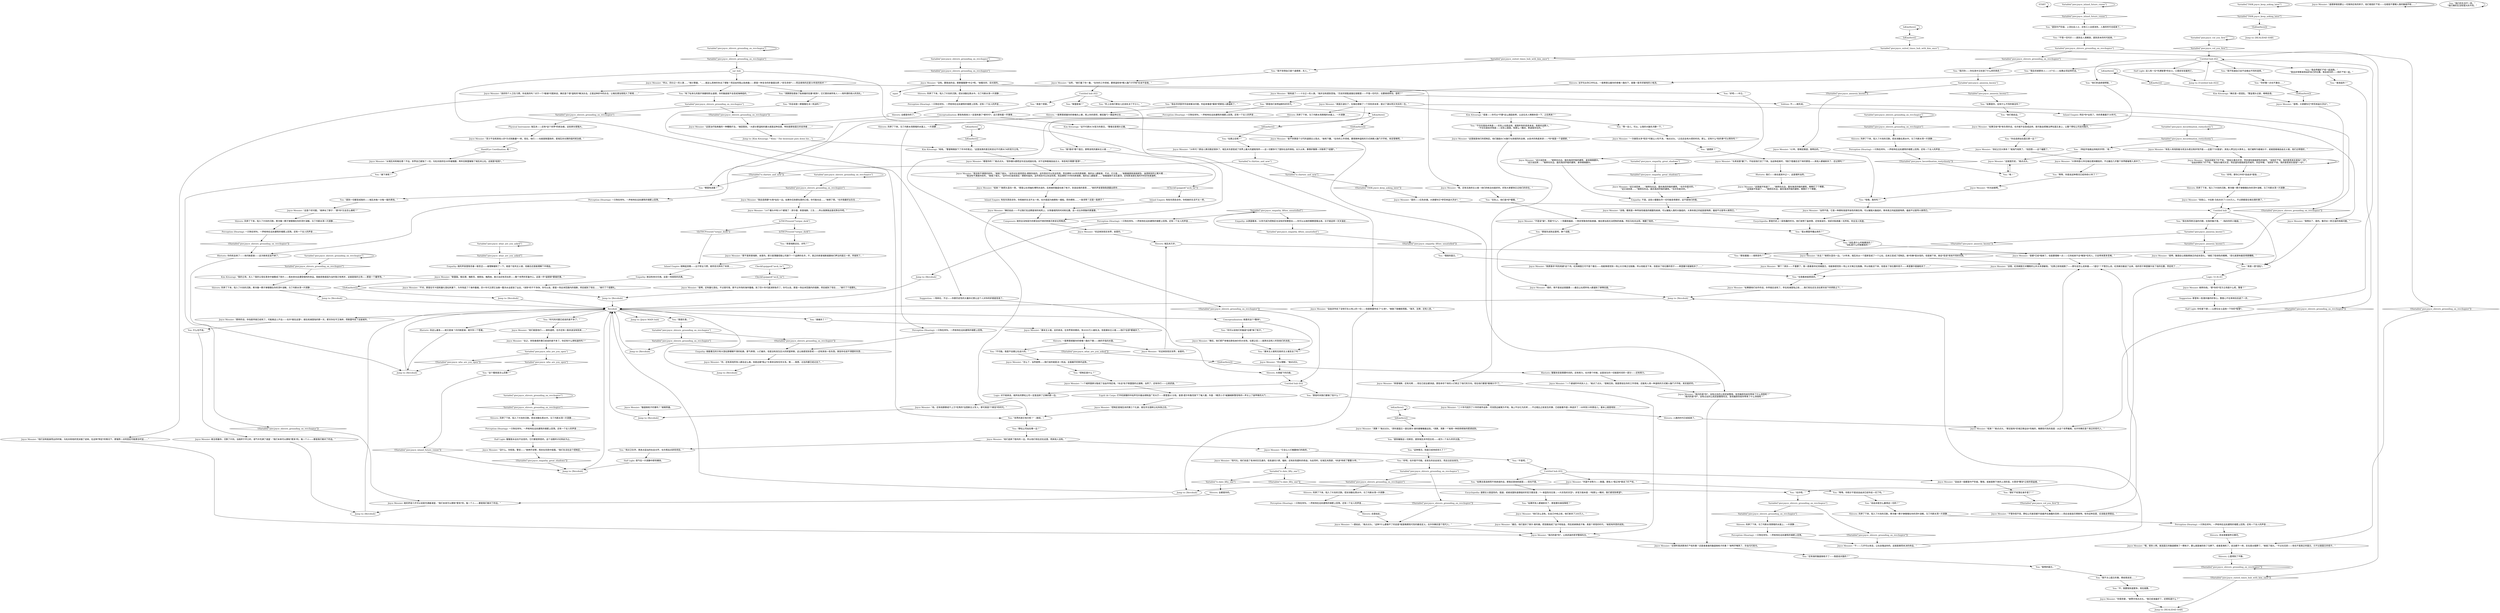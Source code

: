 # JOYCE / REALITY TIMES
# Times part of hub, solves TASK.reality lowdown
# ==================================================
digraph G {
	  0 [label="START"];
	  1 [label="input"];
	  2 [label="You: “实际上，他们是*好*猩猩。”"];
	  3 [label="Conceptualization: 她喜欢这个*整体*。"];
	  4 [label="You: “那矿产权落在谁手里了？”"];
	  5 [label="Joyce Messier: “有些人有钱到能与宪法与君主制并驾齐驱——这是个*大错误*。其他人押注在大革命上，他们被称为极端分子，或者是极端自由主义者。他们过得很好。”"];
	  6 [label="You: “枪！”"];
	  7 [label="Jump to: [Revohub]"];
	  8 [label="Variable[\"TASK.joyce_keep_asking_later\"]"];
	  9 [label="Variable[\"TASK.joyce_keep_asking_later\"]", shape=diamond];
	  10 [label="!(Variable[\"TASK.joyce_keep_asking_later\"])", shape=diamond];
	  11 [label="Inland Empire: 然后*你*出现了。你的青春属于30年代。"];
	  12 [label="You: “聪明的国王。”"];
	  13 [label="Joyce Messier: “哦，很多人啊。就连国王的脑袋都挨了一颗枪子，要么就是被扔到了马蹄下，或者是淹死了。说法都不一样。实在是太粗野了。”她摇了摇头。“不过也无妨——他也不是真正的国王。只不过是国王的侄子。”"];
	  14 [label="Joyce Messier: “结束？”她把头歪向一旁。“那是公社领袖杜博阿夫说的，后来她的脑袋也挨了枪子。别误会我的意思……”她的声音里隐隐透露出悲伤……"];
	  15 [label="Joyce Messier: 她的声音几乎可以说是充满着渴望。“我们本来可以拥有*更多*的。每一个人——要是我们做对了的话。”"];
	  16 [label="Joyce Messier: “都是你的？”她点点头。“很多寡头都把这句话当成座右铭。对于这种极端自由主义，有些地方需要*澄清*……”"];
	  17 [label="Joyce Messier: 她转向他。“那*你的*官方立场是什么呢，警督？”"];
	  18 [label="You: “等等，你是说这种情况已经持续43年了？”"];
	  19 [label="You: “谁发起的？”"];
	  20 [label="Joyce Messier: “你，还有其他所有人都会这么做。但是这跟*阻止*大革命没有任何关系。嗯……我想，过去的都已经过去了。”"];
	  21 [label="Variable[\"pier.joyce_empathy_great_shadows\"]"];
	  22 [label="Variable[\"pier.joyce_empathy_great_shadows\"]", shape=diamond];
	  23 [label="!(Variable[\"pier.joyce_empathy_great_shadows\"])", shape=diamond];
	  24 [label="CheckEquipped(\"neck_tie\")"];
	  25 [label="CheckEquipped(\"neck_tie\")", shape=diamond];
	  26 [label="!(CheckEquipped(\"neck_tie\"))", shape=diamond];
	  27 [label="Joyce Messier: “哪个？其实——不重要了。我一直最喜欢纪尧姆国王。他能够感觉到一场公关灾难正在酝酿。所以他能活下来，但是坐了他位置的侄子——弗里塞尔就被枪杀了……”"];
	  28 [label="Joyce Messier: “没有。要我说的话，那群猩猩算*中立*吧。”她看向你，目光锐利。"];
	  29 [label="Shivers: 风停了下来，马丁内斯水湾黑暗的水面上，一片寂静……"];
	  30 [label="You: “懦弱的国王。”"];
	  31 [label="Logic: 对于她来说，她所处的野松公司一定是选择了正确的那一边。"];
	  32 [label="You: “那就先说到这里吧。换个话题。”"];
	  33 [label="You: “这个霉斑是怎么回事？”"];
	  34 [label="Variable[\"pier.joyce_what_are_you_asked\"]"];
	  35 [label="Variable[\"pier.joyce_what_are_you_asked\"]", shape=diamond];
	  36 [label="!(Variable[\"pier.joyce_what_are_you_asked\"])", shape=diamond];
	  37 [label="You: “也许吧。”"];
	  38 [label="You: “这种情况，到底已经持续多久了？”"];
	  39 [label="Variable[\"pier.joyce_shivers_grounding_on_revchopice\"]"];
	  40 [label="Variable[\"pier.joyce_shivers_grounding_on_revchopice\"]", shape=diamond];
	  41 [label="!(Variable[\"pier.joyce_shivers_grounding_on_revchopice\"])", shape=diamond];
	  42 [label="Variable[\"pier.joyce_vol_you_first\"]"];
	  43 [label="Variable[\"pier.joyce_vol_you_first\"]", shape=diamond];
	  44 [label="!(Variable[\"pier.joyce_vol_you_first\"])", shape=diamond];
	  45 [label="Joyce Messier: “自由派拿到了矿产权。”她抬头看向天空，然后望向摇摇欲坠的城市。“说到矿产权，我的意思其实是指*一切*。”\n“自由派拿到了矿产权。”她抬头看向天空，然后望向摇摇欲坠的城市。风在呼啸。“说到矿产权，我的意思其实是指*一切*。”"];
	  46 [label="You: “自由派是怎么赢得这一切的？”"];
	  47 [label="Joyce Messier: “自由派夺走了没有钉在土地上的一切——但是联盟夺走了*土地*。”她跺了跺橡胶雨鞋。“海洋，法律，还有人民。”"];
	  48 [label="Joyce Messier: “联盟国。格拉德、梅斯克、维斯珀、梅西纳、奥兰治还有苏拉菲——整个世界的军备中心。这是一件*道德家*要做的事。”"];
	  49 [label="You: “道德家？”"];
	  50 [label="Jump to: [Joyce MAIN hub]"];
	  51 [label="You: “你会说是一群猩猩在决一死战吗？”"];
	  52 [label="Variable[\"pier.joyce_shivers_grounding_on_revchopice\"]"];
	  53 [label="Variable[\"pier.joyce_shivers_grounding_on_revchopice\"]", shape=diamond];
	  54 [label="!(Variable[\"pier.joyce_shivers_grounding_on_revchopice\"])", shape=diamond];
	  55 [label="Shivers: 人类的时代已经结束了。"];
	  56 [label="You: “在那之后呢？”"];
	  57 [label="Kim Kitsuragi: “这不代表RCM官方的意见，”警督还是埋头记着。"];
	  58 [label="You: “那是他们发明迪斯科的年代。”"];
	  59 [label="You: “直到中产阶级、上流社会人士、还有工人全部消失，人类的时代也结束了。”"];
	  60 [label="Empathy: 她能看见的只有大宽松那模糊不清的轮廓。景气停滞。人们被杀，但是没有发生巨大的财富转移。这让她感觉到苍老——还有其他一些东西。某些你也说不清楚的东西……"];
	  61 [label="Joyce Messier: “很好。倒不是说这很重要——最后公社把所有人都逼到了屏障后面。”"];
	  62 [label="Joyce Messier: “还想听我讲更多矿产权的事？还是谁谁谁的脑袋挨枪子的事？”她咧开嘴笑了，牙齿闪闪发光。"];
	  63 [label="Half Light: 这儿有一位*充满智慧*的女士。口里却诉说着死亡。"];
	  64 [label="You: “我会寻求医学手段来解决问题。听起来像是*霉斑*把那些人都逼疯了。”"];
	  65 [label="You: “不惜一切代价——直到全人类解放，直到资本的时代结束。”"];
	  66 [label="Variable[\"pier.joyce_shivers_grounding_on_revchopice\"]"];
	  67 [label="Variable[\"pier.joyce_shivers_grounding_on_revchopice\"]", shape=diamond];
	  68 [label="!(Variable[\"pier.joyce_shivers_grounding_on_revchopice\"])", shape=diamond];
	  69 [label="Joyce Messier: “不是说*谁*，而是*什么*。一场霉斑瘟疫，一种非常致命的朊病毒，格拉德当局无法控制的病毒。然后马佐夫出现，推翻了政府。”"];
	  70 [label="Joyce Messier: “这我就不知道了……”她转向北边，面向海滨炸毁的建筑，稍稍打了个寒颤。\n“这我就不知道了……”她转向东边，面向海滨炸毁的建筑，稍稍打了个寒颤。"];
	  71 [label="You: “如果所有人都被射杀了，那是要向谁投降呢？”"];
	  72 [label="Untitled hub (03)"];
	  73 [label="Joyce Messier: “没错。霉斑是一种传染性极高的细菌性疾病，可以摧毁人类的大脑组织。大革命真正的起因是物质。瘟疫不过是导火索而已。”"];
	  74 [label="Rhetoric: 猩猩改变是需要时间的。还有努力。也许那个时候，这里发生的一切就是时间的一部分——还有努力。"];
	  75 [label="Composure: 她完全没有因为你那滔滔不绝的种族灭绝言论而焦虑。"];
	  76 [label="You: “控制区是什么？”"];
	  77 [label="You: “那些猩猩——很邪恶吗？”"];
	  78 [label="Joyce Messier: “我明白了，是的。像洪水一样泛滥的地缘问题。”"];
	  79 [label="Conceptualization: 那些免税收入一定是刺激了*新时代*。这只意味着一件事情……"];
	  80 [label="Joyce Messier: “是的——红色赤潮。大家都叫它*伊苏林迪大洪水*。”"];
	  81 [label="Joyce Messier: “欢迎来到现实世界，亲爱的。”"];
	  82 [label="You: “我很乐意。”"];
	  83 [label="You: “动乱是什么时候爆发的？”\n“动乱是什么时候爆发的？”"];
	  84 [label="Joyce Messier: “从瑞瓦肖和格拉德？不远。世界自己腐蚀了一切。马佐夫政府在08年被推翻，两年后联盟摧毁了瑞瓦肖公社。这就是*结局*。”"];
	  85 [label="Variable[\"pier.joyce_hecordination_rootyshooty\"]"];
	  86 [label="Variable[\"pier.joyce_hecordination_rootyshooty\"]", shape=diamond];
	  87 [label="!(Variable[\"pier.joyce_hecordination_rootyshooty\"])", shape=diamond];
	  88 [label="Shivers: 心里得到了平静。"];
	  89 [label="Joyce Messier: “真国王退位了，在格拉德做了一个风险资本家，度过了漫长而又充实的一生。”"];
	  90 [label="You: “直到一切都变成我的——瑞瓦肖每一分每一毫的黑钱。”"];
	  91 [label="Joyce Messier: “不对。那是在可卡因和量化宽松刺激下，为市场造了个海市蜃楼。四十年代又把它当做一瓢冷水全部泼了出去，*消除*的干干净净。你可以说，那是一场全洲范围内的宿醉。然后就到了现在……”她行了个屈膝礼。"];
	  92 [label="Joyce Messier: “哦，还有无政府主义者！他们的枪法也挺好的。好到大家都快忘记他们的存在。”"];
	  93 [label="You: “好吧。也许是不可能。该发生的总会发生，而且注定会发生。”"];
	  94 [label="Joyce Messier: “43年。很难捉摸透，我明白的。”"];
	  95 [label="Joyce Messier: “我问的是*你*，公民武装的哲学警探先生。”"];
	  96 [label="IsKimHere()"];
	  97 [label="IsKimHere()", shape=diamond];
	  98 [label="!(IsKimHere())", shape=diamond];
	  99 [label="Empathy: 她的声音里隐含着一股苦涩——被理解缓和了一下。她是个批判主义者，但最后还是能理解个中缘由。"];
	  100 [label="Rhetoric: 你的机会来了——询问她是谁——这次她肯定逃不掉了。"];
	  101 [label="Joyce Messier: “如果跟他们动手的话，你早就应该死了。早在抢滩登陆之前……我们现在还生活在那天投下的阴影之下。”"];
	  102 [label="Joyce Messier: “话又说回来……”她转向北边，面向海滨炸毁的建筑。“也许你是对的。”\n“话又说回来……”她转向东边，面向海滨炸毁的建筑。“也许你是对的。”"];
	  103 [label="Half Light: 怒气在一片寂静中即将爆发。"];
	  104 [label="Variable[\"pier.joyce_shivers_grounding_on_revchopice\"]"];
	  105 [label="Variable[\"pier.joyce_shivers_grounding_on_revchopice\"]", shape=diamond];
	  106 [label="!(Variable[\"pier.joyce_shivers_grounding_on_revchopice\"])", shape=diamond];
	  107 [label="Joyce Messier: “良好的个人卫生习惯，你说真的吗？对于一个*极端*问题来说，确实是个很*温和的*解决办法。正是这种折中的办法，让格拉德当局陷入了绝境……”"];
	  108 [label="You: “用点卫生学，再来点适当的社会关怀，也许再加点研究项目。”"];
	  109 [label="You: “他们很走运。”"];
	  110 [label="Joyce Messier: “这是个好问题。”她伸长了脖子：“那*你*又会怎么做呢？”"];
	  111 [label="Variable[\"pier.joyce_shivers_grounding_on_revchopice\"]"];
	  112 [label="Variable[\"pier.joyce_shivers_grounding_on_revchopice\"]", shape=diamond];
	  113 [label="!(Variable[\"pier.joyce_shivers_grounding_on_revchopice\"])", shape=diamond];
	  114 [label="Joyce Messier: “没什么，你和我，警官——”她伸开双臂，雨衣在风雨中摇摆。“我们生活在这个控制区。”"];
	  115 [label="Jump to: [Revohub]"];
	  116 [label="You: “联盟是谁？”"];
	  117 [label="You: “真是一团*混乱*。”"];
	  118 [label="You: “还有谁的脑袋挨枪子了——我是说对面的？”"];
	  119 [label="Jump to: [Revohub]"];
	  120 [label="Shivers: 瑞瓦肖万岁。"];
	  121 [label="Empathy: 从表面看来，50年代成为控制区也没有好到哪里去——你可以从她的眼睛里看出来。日子就这样一天天溜走……"];
	  122 [label="You: 什么也不说。"];
	  123 [label="Shivers: 一股寒意顺着你的脊椎一路向下窜——她的手指向水面。"];
	  124 [label="Empathy: 她没有幸灾乐祸。这是一场宽慰的庆典。"];
	  125 [label="Variable[\"pier.joyce_inland_future_vision\"]"];
	  126 [label="Variable[\"pier.joyce_inland_future_vision\"]", shape=diamond];
	  127 [label="!(Variable[\"pier.joyce_inland_future_vision\"])", shape=diamond];
	  128 [label="Joyce Messier: “它会让人们推翻他们的政府。”"];
	  129 [label="You: “他们的选择很明智。”"];
	  130 [label="You: “我问你——你在其中又扮演了什么样的角色？”"];
	  131 [label="Shivers: 风停了下来，陷入了片刻的沉默。寒冷像一颗子弹慢慢在你的顶叶溶解。马丁内斯水湾一片寂静……"];
	  132 [label="Joyce Messier: “与其说是*赢了*，不如说他们活了下来。当战争结束时，*我们*是最后活下来的那些——其他人都被射杀了，还记得吗？”"];
	  133 [label="Joyce Messier: “道德家相信要让一切保持应有的样子。他们相信矿产权——也相信不要朝人类的脑袋开枪……”"];
	  134 [label="Joyce Messier: “至少不会和其他人的*方式和数量*一样。现在，他们——也就是联盟政府，是瑞瓦肖长期的临时统治者。”"];
	  135 [label="Joyce Messier: “这里就是他们的控制区。他们鼓励RCM施行与其相同的法律。从技术的角度来讲——*你*就是一个道德家。”"];
	  136 [label="Joyce Messier: “一个虔诚的中间派人士，”她点了点头。“很难见到。我是想说在你的工作领域，还能有人用一种温和的方式朝人脑门子开枪，其实挺好的。”"];
	  137 [label="Half Light: 猩猩是永远也不会变的，它们都是邪恶的。这个话题的讨论到此为止。"];
	  138 [label="Shivers: 大炮留下的凹痕。"];
	  139 [label="Jump to: [Revohub]"];
	  140 [label="Perception (Hearing): 一只狗在吠叫，一声枪响在远处建筑的墙壁上回荡。还有一个女人的声音……"];
	  141 [label="You: “你好像一点也不激动……”"];
	  142 [label="Joyce Messier: “那样的话，你怕是早就已经死了。可能离这儿不远——也许*就在这里*，就在抢滩登陆的那一天，那天你在守卫海岸，而联盟夺走了这座城市。”"];
	  143 [label="You: “野松公司站在哪一边？”"];
	  144 [label="Joyce Messier: “现代化。他们创造了各洲间交互通讯、信息通讯介质、辐射，还有彩色塑料的奇迹。与此同时，在瑞瓦肖西部，*余波*持续了整整50年。”"];
	  145 [label="You: “哇哦，真的吗？”"];
	  146 [label="Untitled hub (03)"];
	  147 [label="Joyce Messier: “清算？”她点点头。“菲利普国王一直在索尔·奥利姆嚷嚷着这些。*清算，清算！*”她用一种抑扬顿挫的腔调说到。"];
	  148 [label="Jump to: [Kim Kitsuragi: \"\"Khm.\" The lieutenant puts down his...\"]"];
	  149 [label="Joyce Messier: “库普瑞斯，还有光辉……现在已经全都消逝。那些幸存下来的人们修正了他们的方向。现在他们都是*极端分子*了。”"];
	  150 [label="Encyclopedia: 道德主义是蓝色的。国道，或者说国际道德组织的官方箴言是：*一束蓝色勿忘我；一片灰色的天空*。非官方版本是：*有那么一瞬间，我们感觉到希望*。"];
	  151 [label="Joyce Messier: “差不多算是个讨巧的道德主义观点，”她弯下腰。“在你的工作领域，要想换种温和的方式来朝人脑门子开枪，肯定很难吧。”"];
	  152 [label="Joyce Messier: “别担心，卡拉斯·马佐夫杀了1500万人。不过那都是在格拉德的事了。”"];
	  153 [label="Perception (Hearing): 一只狗在吠叫，一声枪响在远处建筑的墙壁上回荡。还有一个女人的声音……"];
	  154 [label="Joyce Messier: “是啊。还有量化宽松。不过很可惜，那不过市场的海市蜃楼。到了四十年代就消除殆尽了。你可以说，那是一场全洲范围内的宿醉。然后就到了现在……”她行了个屈膝礼。"];
	  155 [label="Inland Empire: 有些东西告诉你，你和她的生活不太一样。也许是因为她拥有一艘船，而你拥有……一条领带？还是一条裤子？"];
	  156 [label="Joyce Messier: “首都*已经*毁掉了。但是要理解一点——它的结束不会*解放*任何人。只会带来更多苦难。”"];
	  157 [label="Joyce Messier: “世纪之交大革命？”她淘气地笑了。“别回答——这个偏题了。”"];
	  158 [label="Joyce Messier: “我会选择跟*大炮*站在一边。如果你见到那玩意的口径，你可能也会……”她想了想。“也许我最好出生在……”"];
	  159 [label="Shivers: 风停了下来，陷入了片刻的沉默。寒冷像一颗子弹慢慢在你的顶叶溶解。马丁内斯水湾一片寂静……"];
	  160 [label="Joyce Messier: “可以理解，”她点点头。"];
	  161 [label="Joyce Messier: “他们怎么没有。在自己中枪之前，他们射杀了200万人。”"];
	  162 [label="Joyce Messier: “外国干涉势力——联盟。那些人*真正地*拿走了矿产权。”"];
	  163 [label="You: “我不觉得自己是个道德家，夫人。”"];
	  164 [label="Kim Kitsuragi: “或者——你可以*不要*这么囫囵吞枣，让这位夫人稍微休息一下，之后再来？”"];
	  165 [label="You: “我不关心国王的事。再给我说说……”"];
	  166 [label="Joyce Messier: “没错，纪尧姆国王对糟糕的公共关系很敏锐。”在那之前他就跑了——那句话怎么说来着——*退位*？不管怎么说，纪尧姆活着逃了出来，他的侄子弗里塞尔坐了他的位置，然后死了……”"];
	  167 [label="IsKimHere()"];
	  168 [label="IsKimHere()", shape=diamond];
	  169 [label="!(IsKimHere())", shape=diamond];
	  170 [label="Rhetoric: 别这么着急——她又是谁？问问她是谁，她欠你一个答案。"];
	  171 [label="You: “如果是你，会有什么不同的做法吗？”"];
	  172 [label="Joyce Messier: “我问的是*你*，没有过去的公民武装警探。急性脑损伤给你带来了什么领悟呢？”\n“我问的是*你*，没有过去的公民武装警探先生。急性脑损伤给你带来了什么领悟呢？”"];
	  173 [label="Jump to: [Revohub]"];
	  174 [label="IsKimHere()"];
	  175 [label="IsKimHere()", shape=diamond];
	  176 [label="!(IsKimHere())", shape=diamond];
	  177 [label="Joyce Messier: “欢迎来到现实世界，亲爱的。”"];
	  178 [label="Suggestion: 一场辩论，不过——你那历史性的大屠杀幻想让这个人对你的好感度变高了。"];
	  179 [label="Joyce Messier: “怎么了，当然是啊——我们说的就是决一死战。全面展开的种内战争。”"];
	  180 [label="Variable[\"pier.joyce_shivers_grounding_on_revchopice\"]"];
	  181 [label="Variable[\"pier.joyce_shivers_grounding_on_revchopice\"]", shape=diamond];
	  182 [label="!(Variable[\"pier.joyce_shivers_grounding_on_revchopice\"])", shape=diamond];
	  183 [label="Shivers: 全都是你的。"];
	  184 [label="Logic: 51-8=43"];
	  185 [label="IsKimHere()"];
	  186 [label="IsKimHere()", shape=diamond];
	  187 [label="!(IsKimHere())", shape=diamond];
	  188 [label="Joyce Messier: “我没有不满意的权利，”她摇了摇头。“这件衬衫是芭芭拉·穆斯科娃的。这件雨衣可以完全防雨，而且拥有100年的质保期，我的女儿都能穿。不对，它只是……”她看着那栋摇摇欲坠、油漆斑驳的公寓大楼……\n“我没有不满意的权利，”她摇了摇头。“这件衬衫是芭芭拉・穆斯科娃的。这件雨衣可以完全防雨，而且拥有100年的质保期，我的女儿都能穿……”她看着那片亘石屋顶，还有那浸透在海风中的灰色煤渣砖。"];
	  189 [label="Joyce Messier: “不管你信不信，野松公司甚至都不是最声名狼藉的范例——而应该是圣巴蒂斯特。有你这种态度，应该能走得很远。”"];
	  190 [label="Half Light: 你咬紧下颌——让那位女士品味一下你的*智慧*。"];
	  191 [label="Kim Kitsuragi: “我的立场，夫人？我的父母在革命中被撕成了碎片——我本来也会遭受相同的命运。我能获救是因为当时我只有两岁。这就是我的立场——那是一个屠宰场。”"];
	  192 [label="Shivers: 风停了下来，陷入了片刻的沉默。寒冷像一颗子弹慢慢在你的顶叶溶解。马丁内斯水湾一片寂静……"];
	  193 [label="Volition: 不——她先说。"];
	  194 [label="You: “直到摧毁这一切疯狂，直到瑞瓦肖夺回主权——成为一个永久的宗主国。”"];
	  195 [label="Joyce Messier: “最后，他们查封了索尔·奥利姆。把宫殿熔成了金子和铂金，然后卖掉换成子弹。真是个奇怪的时代，”她若有所思的说到。"];
	  196 [label="Untitled hub (02)"];
	  197 [label="Hand/Eye Coordination: 枪！"];
	  198 [label="Physical Instrument: 瑞瓦肖——还有*这个世界*的统治者。这些家伙很强大。"];
	  199 [label="Shivers: 风停了下来，陷入了片刻的沉默。控诉消散在黑水中。马丁内斯水湾一片寂静……"];
	  200 [label="You: “在我看来挺邪恶的。”"];
	  201 [label="Joyce Messier: “他，还有他那群成千上万*优秀的*法西斯主义军人。那可真是个*疯狂*的时代。”"];
	  202 [label="Jump to: [Revohub]"];
	  203 [label="Shivers: 风停了下来，马丁内斯水湾黑暗的水面上，一片寂静……"];
	  204 [label="Joyce Messier: “所以，四分之一的人类……”她计算着，“……就这么简单的失去了理智？而且如何阻止朊病毒——那是一种复杂的折叠蛋白质；*非生命体*——而且使用的还是50年前的技术？”"];
	  205 [label="You: “我们的生活不一样。”\n“我们俩的生活有很大的不同。”"];
	  206 [label="Joyce Messier: “确实如此——不过我们在这颗星球的地壳上，分享着相同的时间和位置。这一点比你想象的更重要。”"];
	  207 [label="sar_hub"];
	  208 [label="Shivers: 风停了下来，陷入了片刻的沉默。控诉消散在黑水中。马丁内斯水湾一片寂静……"];
	  209 [label="Shivers: 风停了下来，陷入了片刻的沉默。寒冷像一颗子弹慢慢在你的顶叶溶解。马丁内斯水湾一片寂静……"];
	  210 [label="Joyce Messier: “自由派一般都是中产阶级，警探。或者是剩下来的上流阶层。大革命*筹划*之前的受益者。”"];
	  211 [label="You: “不仅仅是技术角度——实际上也是这样。就我听到的信息来说，我喜欢这群人。”\n“不仅仅是技术角度——实际上就是。有那么一瞬间，希望是存在的。”"];
	  212 [label="You: “不。我要我知道更多。现在就要。”"];
	  213 [label="Joyce Messier: “脑袋挨枪子的事吗？”她微笑着。"];
	  214 [label="Untitled hub"];
	  215 [label="Jump to: [Revohub]"];
	  216 [label="Joyce Messier: “永远？”她把头歪向一边。“20年来，瑞瓦肖从一个国家变成了一个公社，后来又变成了控制区。她*的确*是永恒的。但是接下来，她会*变成*其他不同的东西。”"];
	  217 [label="Shivers: 风停了下来，陷入了片刻的沉默。控诉消散在黑水中。马丁内斯水湾一片寂静……"];
	  218 [label="Joyce Messier: “结束？”她点点头。“那还挺有*灰域迁移运动*风格的，晚期现代性的高度：从这个世界撤离。也许你确实是个真正的现代人。”"];
	  219 [label="You: “时代的问题已经说的差不多了。”"];
	  220 [label="You: “谁被杀了？”"];
	  221 [label="Joyce Messier: “这是治疗朊病毒的一种糟糕疗法，”她回答到。“大部分更温和的寡头就是这种态度，特别是那些国王的支持者……”"];
	  222 [label="Shivers: 风停了下来，陷入了片刻的沉默。控诉消散在黑水中。马丁内斯水湾一片寂静……"];
	  223 [label="Joyce Messier: “一直如此，”她点点头。“这种*什么都做不了的态度*就是晚期现代性的最佳定义。也许你确实是个现代人。”"];
	  224 [label="You: “世界的其它地方呢？”（继续。）"];
	  225 [label="IsTHCPresent(\"torque_dork\")"];
	  226 [label="IsTHCPresent(\"torque_dork\")", shape=diamond];
	  227 [label="!(IsTHCPresent(\"torque_dork\"))", shape=diamond];
	  228 [label="You: “等一会儿，可以。让我的大脑先冷静一下。”"];
	  229 [label="Joyce Messier: “控制区是瑞瓦肖的第三个化身，就在宗主国和公社失败之后。”"];
	  230 [label="Perception (Hearing): 一只狗在吠叫，一声枪响在远处建筑的墙壁上回荡。还有一个女人的声音……"];
	  231 [label="Shivers: 资本家都是昨日黄花。"];
	  232 [label="Joyce Messier: “二十年代经历了十年的城市战争：河流西边被夷为平地，海上平台化为灰烬……不过相比之前发生的事，已经能看作是一种进步了：08年到19年那会儿，基本上就是地狱……”"];
	  233 [label="Joyce Messier: “30年代？那会儿情况稳定很多了。瑞瓦肖东部变成了世界上最大的避税场所——这一切都多亏了国际社会的保佑。长久以来，事情好像第一次取得了*进展*。”"];
	  234 [label="Joyce Messier: “康米主义者。总的来说，在世界革命期间，有4000万人被处决。但是康米主义者——他们*全部*都被杀了。”"];
	  235 [label="Jump to: [REALIDAD HAB]"];
	  236 [label="Encyclopedia: 那是历史上一段有趣的时光。他们发明了晶体管，还有摇滚乐，但却对朊病毒一无所知。完全没人知道。"];
	  237 [label="Shivers: 当字句从你口中吐出，一股寒意沿着你的脊椎一路向下，就像一股寻求接地的小电流。"];
	  238 [label="Joyce Messier: “如果交给*我*来负责的话，也许就不会变成这样。我可能会把赌注押在国王身上，让整个野松公司走向毁灭。”"];
	  239 [label="Joyce Messier: “14个寡头中有10个都错了：菲尔德、库普瑞斯、三生……所以我猜我这是优势合作吧。”"];
	  240 [label="You: “我会杀掉更多人——4个亿——如果必须这样的话。”"];
	  241 [label="Joyce Messier: “我知道了——十分之一的人类。”她并没有感到苦恼。“历史的钥匙就插在锁眼里——不惜一切代价，也要继续转动，是吧？”"];
	  242 [label="You: “好吧，那你口中的*自由派*是指……”"];
	  243 [label="Joyce Messier: “你很贪婪，”她赞许地点点头。“我已经准备好了。还想知道什么？”"];
	  244 [label="Variable[\"pier.joyce_shivers_grounding_on_revchopice\"]"];
	  245 [label="Variable[\"pier.joyce_shivers_grounding_on_revchopice\"]", shape=diamond];
	  246 [label="!(Variable[\"pier.joyce_shivers_grounding_on_revchopice\"])", shape=diamond];
	  247 [label="You: “听上去他们那会儿应该处决了不少人。”"];
	  248 [label="You: “清算那些感染了朊病毒的狂暴*疯狗*，它们想杀掉所有人——用所谓的炮火的洗礼。”"];
	  249 [label="Revohub"];
	  250 [label="Joyce Messier: “一个城邦国家分裂成了自由市场区域。*永远*处于联盟国的过渡期。当然了，还有你们——公民武装。”"];
	  251 [label="Shivers: 总是如此。"];
	  252 [label="Untitled hub (02)"];
	  253 [label="You: “等等。你刚才不是说自由派已经夺走一切了吗。”"];
	  254 [label="You: “如果总是选择而不用承诺的话，那我还真他妈就是——但也不是。”"];
	  255 [label="You: （举起手指做出持枪的手势）“枪！”"];
	  256 [label="Jump to: [Revohub]"];
	  257 [label="Perception (Hearing): 一只狗在吠叫，一声枪响在远处建筑的墙壁上回荡。"];
	  258 [label="Joyce Messier: “是啊，酗酒会让硫胺素缺乏的症状恶化。”她眨了眨绿色的眼睛。“恶化就意味着变得更糟糕。”"];
	  259 [label="Jump to: [Revohub]"];
	  260 [label="You: “有了私有化的医疗保健和职业道德，你的脑袋就不会变成海绵组织。”"];
	  261 [label="IsKimHere()"];
	  262 [label="IsKimHere()", shape=diamond];
	  263 [label="!(IsKimHere())", shape=diamond];
	  264 [label="Perception (Hearing): 一只狗在吠叫，一声枪响在远处建筑的墙壁上回荡。还有一个女人的声音……"];
	  265 [label="You: “库普瑞斯还在，对吗？”"];
	  266 [label="You: “我不知道自己会不会做出不同的选择。”"];
	  267 [label="Variable[\"pier.joyce_shivers_grounding_on_revchopice\"]"];
	  268 [label="Variable[\"pier.joyce_shivers_grounding_on_revchopice\"]", shape=diamond];
	  269 [label="!(Variable[\"pier.joyce_shivers_grounding_on_revchopice\"])", shape=diamond];
	  270 [label="Variable[\"pier.joyce_who_are_you_open\"]"];
	  271 [label="Variable[\"pier.joyce_who_are_you_open\"]", shape=diamond];
	  272 [label="!(Variable[\"pier.joyce_who_are_you_open\"])", shape=diamond];
	  273 [label="Joyce Messier: “时光如梭啊。”"];
	  274 [label="Joyce Messier: “他们就是他们——谁知道呢，也许还有一股余波没有到来……”"];
	  275 [label="You: “你会选择站在国王那一边？”"];
	  276 [label="Jump to: [REALIDAD HAB]"];
	  277 [label="You: “好吧——中立。”"];
	  278 [label="You: “不可能。我是不会跟公社战斗的。”"];
	  279 [label="Joyce Messier: “我更喜欢*风险规避*这个词。纪尧姆国王可不是个傻瓜——他能够感觉到一场公关灾难正在酝酿。所以他能活下来，但是坐了他位置的侄子——弗里塞尔就被枪杀了……”"];
	  280 [label="Jump to: [Revohub]"];
	  281 [label="Joyce Messier: “那不是库普瑞斯，亲爱的。那只是薄暮控股公司旗下一个品牌的名字。不，真正的库普瑞斯就跟他们押注的国王一样，早就死了。”"];
	  282 [label="Variable[\"pier.joyce_shivers_grounding_on_revchopice\"]"];
	  283 [label="Variable[\"pier.joyce_shivers_grounding_on_revchopice\"]", shape=diamond];
	  284 [label="!(Variable[\"pier.joyce_shivers_grounding_on_revchopice\"])", shape=diamond];
	  285 [label="Suggestion: 那里有一些潜伏着的好奇心。警督心不在焉地往后退了一步。"];
	  286 [label="Inland Empire: 她眯起双眼——出于职业习惯，她将目光转向了未来……"];
	  287 [label="You: “康米主义者和无政府主义者反击了吗？”"];
	  288 [label="You: “你可以说他们的脑袋*全都*挨了枪子。”"];
	  289 [label="Variable[\"pier.joyce_exited_times_hub_with_kim_once\"]"];
	  290 [label="Variable[\"pier.joyce_exited_times_hub_with_kim_once\"]", shape=diamond];
	  291 [label="!(Variable[\"pier.joyce_exited_times_hub_with_kim_once\"])", shape=diamond];
	  292 [label="Rhetoric: 我们——她也是其中之一。这是理所当然。"];
	  293 [label="Perception (Hearing): 一只狗在吠叫，一声枪响在远处建筑的墙壁上回荡。还有一个女人的声音……"];
	  294 [label="You: “我也有同样泛滥的问题，在我的脑子里。”（指向你的小脑袋。）"];
	  295 [label="Jump to: [Revohub]"];
	  296 [label="Variable[\"pier.joyce_amnesia_known\"]"];
	  297 [label="Variable[\"pier.joyce_amnesia_known\"]", shape=diamond];
	  298 [label="!(Variable[\"pier.joyce_amnesia_known\"])", shape=diamond];
	  299 [label="You: “哪里有进展？”"];
	  300 [label="Kim Kitsuragi: “咳咳。”警督稍微放下了手中的笔记。“这里发表的意见和言论不代表RCM的官方立场。”"];
	  301 [label="Jump to: [Untitled hub (02)]"];
	  302 [label="Joyce Messier: 她注视着你，沉默了片刻。当她终于开口时，语气中充满了渴望：“我们本来可以拥有*更多*的。每一个人——要是我们做对了的话。”"];
	  303 [label="Joyce Messier: “当然不是。它是一种拥有高度传染性的微生物，可以摧毁大脑组织。革命真正的起因是物质。瘟疫不过是导火索而已。”"];
	  304 [label="Shivers: 一股寒意顺着你的脊椎向上窜，爬上你的颈项，朝后脑勺一路延伸过去……"];
	  305 [label="Shivers: 风停了下来，马丁内斯水湾黑暗的水面上，一片寂静……"];
	  306 [label="Joyce Messier: “不——几乎可以肯定。公社会强迫你的。这就是悬而未决的命运。”"];
	  307 [label="Joyce Messier: “他们选择了胜利的一边。所以他们现在还在这里，而其他人没有。”"];
	  308 [label="Perception (Hearing): 一只狗在吠叫，一声枪响在远处建筑的墙壁上回荡。还有一个女人的声音……"];
	  309 [label="Joyce Messier: “大革命是02年在格拉德洲爆发的，不过最后几乎整个世界都被卷入其中了。”"];
	  310 [label="You: “我会带着矿产权一起逃跑。”\n“我会非常精准地站好自己的位置。我会成功的——和矿产权一起。”"];
	  311 [label="Variable[\"pier.joyce_shivers_grounding_on_revchopice\"]"];
	  312 [label="Variable[\"pier.joyce_shivers_grounding_on_revchopice\"]", shape=diamond];
	  313 [label="!(Variable[\"pier.joyce_shivers_grounding_on_revchopice\"])", shape=diamond];
	  314 [label="Joyce Messier: “他们没有挺身而出的时候，马佐夫和他的党派插了进来。在这种*特定*的情况下，更强势一点的回应可能更合时宜……”"];
	  315 [label="Joyce Messier: “确实。他们把尸体堆在欧佐纳尔的大坟场，在那之后——就再也没有人听到他们的消息。”"];
	  316 [label="Joyce Messier: “当然，”她打量了你一番。“在你的工作领域，要想温和地*朝人脑门子开枪*应该不容易。”"];
	  317 [label="Joyce Messier: “一次接受太多*现实*可能让人吃不消，”她点点头。“之后还会有大把的时间。那么，还有什么*别的事*可以帮你吗？”"];
	  318 [label="Empathy: 不是。这些小猩猩在尽一切可能变得更好。这不是他们的错。"];
	  319 [label="Joyce Messier: “话又说回来……”她转向北边，面向海滨炸毁的建筑，身体微微颤抖。\n“话又说回来……”她转向东边，面向海滨炸毁的建筑，身体微微颤抖。"];
	  320 [label="Perception (Hearing): 一只狗在吠叫，一声枪响在远处建筑的墙壁上回荡。还有一个女人的声音……"];
	  321 [label="Variable[\"tc.date_fifty_one\"]"];
	  322 [label="Variable[\"tc.date_fifty_one\"]", shape=diamond];
	  323 [label="!(Variable[\"tc.date_fifty_one\"])", shape=diamond];
	  324 [label="Variable[\"pier.joyce_shivers_grounding_on_revchopice\"]"];
	  325 [label="Variable[\"pier.joyce_shivers_grounding_on_revchopice\"]", shape=diamond];
	  326 [label="!(Variable[\"pier.joyce_shivers_grounding_on_revchopice\"])", shape=diamond];
	  327 [label="Joyce Messier: “是啊。大家都叫它*伊苏林迪大洪水*。”"];
	  328 [label="Perception (Hearing): 一只狗在吠叫，一声枪响在远处建筑的墙壁上回荡。"];
	  329 [label="You: “那段时间我们都做了些什么？”"];
	  330 [label="Esprit de Corps: 打字机按键的咔哒声充斥着丝绸制造厂的大厅——那里是41分局。查德·提尔布鲁克按下了输入键。外面：*精灵小子*威廉姆斯警官嘭的一声关上了装甲車的大门……"];
	  331 [label="Variable[\"pier.joyce_amnesia_known\"]"];
	  332 [label="Variable[\"pier.joyce_amnesia_known\"]", shape=diamond];
	  333 [label="!(Variable[\"pier.joyce_amnesia_known\"])", shape=diamond];
	  334 [label="Jump to: [Revohub]"];
	  335 [label="Inland Empire: 有些东西告诉你，你和她的生活不太一样。"];
	  336 [label="Joyce Messier: “总之，多愁善感的事已经说的差不多了。你还有什么想知道的吗？”"];
	  337 [label="Joyce Messier: “这就是历史。”她点点头。"];
	  338 [label="You: “我*喜欢*那个国王。那帮该死的康米主义者……”"];
	  339 [label="Kim Kitsuragi: “确实是一团混乱，”警监埋头记录，喃喃自语。"];
	  340 [label="Shivers: 全都是你的了。"];
	  341 [label="Perception (Hearing): 一只狗在吠叫，一声枪响在远处建筑的墙壁上回荡。还有一个女人的声音……"];
	  342 [label="Variable[\"tc.thirties_and_new\"]"];
	  343 [label="Variable[\"tc.thirties_and_new\"]", shape=diamond];
	  344 [label="!(Variable[\"tc.thirties_and_new\"])", shape=diamond];
	  345 [label="You: “真是个悲剧。”"];
	  346 [label="Variable[\"pier.joyce_empathy_fifties_unsatisfied\"]"];
	  347 [label="Variable[\"pier.joyce_empathy_fifties_unsatisfied\"]", shape=diamond];
	  348 [label="!(Variable[\"pier.joyce_empathy_fifties_unsatisfied\"])", shape=diamond];
	  349 [label="You: “不是吧。”"];
	  350 [label="Perception (Hearing): 一只狗在吠叫，一声枪响在远处建筑的墙壁上回荡。"];
	  351 [label="You: “是从哪里传播出来的？”"];
	  352 [label="You: “接下来呢？”"];
	  0 -> 0
	  2 -> 69
	  3 -> 288
	  3 -> 287
	  4 -> 44
	  5 -> 45
	  6 -> 337
	  7 -> 249
	  8 -> 8
	  8 -> 9
	  9 -> 176
	  10 -> 80
	  11 -> 78
	  12 -> 165
	  13 -> 88
	  14 -> 155
	  15 -> 280
	  16 -> 188
	  17 -> 285
	  18 -> 273
	  19 -> 68
	  20 -> 256
	  21 -> 21
	  21 -> 22
	  22 -> 102
	  23 -> 215
	  24 -> 24
	  24 -> 25
	  25 -> 154
	  26 -> 335
	  27 -> 200
	  28 -> 1
	  28 -> 277
	  28 -> 199
	  29 -> 257
	  30 -> 279
	  31 -> 201
	  32 -> 61
	  33 -> 127
	  34 -> 34
	  34 -> 35
	  35 -> 99
	  36 -> 169
	  37 -> 282
	  38 -> 93
	  39 -> 40
	  39 -> 39
	  40 -> 158
	  41 -> 216
	  42 -> 42
	  42 -> 43
	  43 -> 252
	  44 -> 189
	  45 -> 242
	  45 -> 45
	  46 -> 131
	  47 -> 115
	  48 -> 98
	  49 -> 132
	  51 -> 178
	  52 -> 52
	  52 -> 53
	  53 -> 217
	  54 -> 146
	  55 -> 218
	  56 -> 233
	  57 -> 151
	  58 -> 153
	  59 -> 65
	  60 -> 20
	  61 -> 295
	  62 -> 118
	  63 -> 301
	  64 -> 304
	  65 -> 311
	  66 -> 66
	  66 -> 67
	  67 -> 208
	  68 -> 218
	  69 -> 32
	  69 -> 351
	  70 -> 318
	  71 -> 161
	  72 -> 210
	  72 -> 162
	  72 -> 254
	  73 -> 236
	  74 -> 136
	  75 -> 177
	  76 -> 250
	  77 -> 27
	  78 -> 117
	  79 -> 57
	  79 -> 299
	  80 -> 214
	  81 -> 120
	  82 -> 324
	  83 -> 156
	  84 -> 352
	  85 -> 85
	  85 -> 86
	  86 -> 5
	  86 -> 255
	  87 -> 6
	  88 -> 106
	  89 -> 338
	  89 -> 11
	  89 -> 164
	  89 -> 29
	  90 -> 110
	  91 -> 7
	  92 -> 2
	  93 -> 267
	  94 -> 145
	  95 -> 62
	  96 -> 96
	  96 -> 97
	  97 -> 147
	  98 -> 334
	  99 -> 48
	  100 -> 173
	  101 -> 295
	  102 -> 318
	  103 -> 215
	  104 -> 104
	  104 -> 105
	  105 -> 207
	  106 -> 106
	  107 -> 314
	  108 -> 103
	  109 -> 238
	  110 -> 192
	  111 -> 112
	  111 -> 111
	  112 -> 191
	  113 -> 15
	  114 -> 23
	  115 -> 249
	  116 -> 47
	  117 -> 184
	  118 -> 12
	  119 -> 249
	  120 -> 216
	  121 -> 346
	  122 -> 302
	  123 -> 81
	  123 -> 36
	  123 -> 278
	  124 -> 91
	  125 -> 125
	  125 -> 126
	  126 -> 59
	  127 -> 215
	  128 -> 144
	  128 -> 349
	  129 -> 238
	  130 -> 331
	  131 -> 264
	  132 -> 292
	  133 -> 133
	  134 -> 197
	  135 -> 149
	  136 -> 172
	  137 -> 114
	  138 -> 146
	  139 -> 249
	  140 -> 119
	  141 -> 187
	  142 -> 122
	  143 -> 307
	  144 -> 321
	  145 -> 303
	  146 -> 329
	  146 -> 31
	  147 -> 194
	  148 -> 300
	  149 -> 95
	  150 -> 71
	  151 -> 172
	  152 -> 214
	  153 -> 54
	  154 -> 7
	  155 -> 206
	  156 -> 166
	  157 -> 309
	  158 -> 239
	  159 -> 139
	  160 -> 138
	  161 -> 195
	  162 -> 115
	  162 -> 253
	  163 -> 316
	  164 -> 211
	  164 -> 228
	  165 -> 212
	  166 -> 200
	  167 -> 168
	  167 -> 167
	  168 -> 300
	  169 -> 74
	  170 -> 173
	  171 -> 109
	  172 -> 62
	  173 -> 249
	  174 -> 174
	  174 -> 175
	  175 -> 289
	  176 -> 276
	  177 -> 120
	  178 -> 138
	  179 -> 76
	  180 -> 180
	  180 -> 181
	  181 -> 28
	  182 -> 100
	  183 -> 15
	  184 -> 17
	  184 -> 37
	  185 -> 185
	  185 -> 186
	  186 -> 339
	  187 -> 327
	  188 -> 14
	  189 -> 166
	  190 -> 252
	  191 -> 159
	  192 -> 341
	  193 -> 41
	  194 -> 38
	  195 -> 95
	  196 -> 345
	  196 -> 116
	  196 -> 247
	  197 -> 84
	  198 -> 134
	  199 -> 293
	  200 -> 101
	  201 -> 259
	  202 -> 249
	  203 -> 328
	  204 -> 248
	  204 -> 107
	  204 -> 260
	  204 -> 92
	  205 -> 205
	  206 -> 224
	  206 -> 75
	  207 -> 224
	  207 -> 75
	  207 -> 204
	  208 -> 230
	  209 -> 152
	  210 -> 4
	  211 -> 135
	  212 -> 243
	  213 -> 259
	  214 -> 117
	  214 -> 294
	  215 -> 249
	  216 -> 166
	  217 -> 320
	  218 -> 166
	  219 -> 274
	  220 -> 234
	  221 -> 148
	  222 -> 308
	  223 -> 95
	  224 -> 143
	  225 -> 226
	  225 -> 227
	  226 -> 265
	  227 -> 286
	  228 -> 317
	  229 -> 224
	  230 -> 87
	  231 -> 13
	  232 -> 55
	  233 -> 342
	  234 -> 123
	  236 -> 351
	  237 -> 241
	  238 -> 275
	  239 -> 225
	  240 -> 237
	  241 -> 64
	  241 -> 193
	  241 -> 58
	  241 -> 89
	  242 -> 209
	  243 -> 235
	  244 -> 245
	  244 -> 246
	  245 -> 198
	  246 -> 221
	  247 -> 261
	  248 -> 51
	  249 -> 3
	  249 -> 170
	  249 -> 142
	  249 -> 50
	  249 -> 82
	  249 -> 219
	  249 -> 220
	  250 -> 330
	  251 -> 223
	  252 -> 129
	  252 -> 266
	  252 -> 240
	  252 -> 310
	  252 -> 63
	  253 -> 46
	  254 -> 150
	  255 -> 337
	  256 -> 249
	  257 -> 100
	  258 -> 117
	  259 -> 249
	  260 -> 244
	  261 -> 262
	  261 -> 263
	  262 -> 56
	  263 -> 151
	  264 -> 231
	  265 -> 281
	  266 -> 141
	  267 -> 268
	  267 -> 269
	  268 -> 222
	  269 -> 223
	  270 -> 272
	  270 -> 271
	  271 -> 33
	  272 -> 173
	  273 -> 145
	  274 -> 336
	  275 -> 157
	  277 -> 319
	  278 -> 179
	  279 -> 200
	  280 -> 249
	  281 -> 286
	  282 -> 283
	  282 -> 284
	  283 -> 305
	  284 -> 306
	  285 -> 190
	  286 -> 124
	  287 -> 160
	  288 -> 315
	  289 -> 290
	  289 -> 291
	  290 -> 163
	  291 -> 235
	  292 -> 70
	  293 -> 340
	  294 -> 296
	  295 -> 249
	  296 -> 297
	  296 -> 298
	  297 -> 258
	  298 -> 77
	  299 -> 90
	  300 -> 16
	  301 -> 252
	  302 -> 280
	  303 -> 236
	  304 -> 203
	  305 -> 350
	  306 -> 295
	  307 -> 128
	  307 -> 108
	  308 -> 251
	  309 -> 18
	  310 -> 19
	  311 -> 312
	  311 -> 313
	  312 -> 130
	  313 -> 13
	  314 -> 95
	  315 -> 287
	  316 -> 196
	  317 -> 49
	  318 -> 73
	  319 -> 318
	  320 -> 137
	  321 -> 322
	  321 -> 323
	  322 -> 183
	  323 -> 37
	  324 -> 325
	  324 -> 326
	  325 -> 202
	  326 -> 60
	  327 -> 214
	  328 -> 60
	  329 -> 232
	  330 -> 229
	  331 -> 332
	  331 -> 333
	  332 -> 171
	  333 -> 94
	  334 -> 249
	  335 -> 206
	  336 -> 270
	  337 -> 6
	  338 -> 26
	  339 -> 327
	  340 -> 221
	  341 -> 182
	  342 -> 344
	  342 -> 343
	  343 -> 10
	  344 -> 299
	  345 -> 79
	  346 -> 347
	  346 -> 348
	  347 -> 121
	  347 -> 140
	  348 -> 30
	  349 -> 72
	  350 -> 306
	  351 -> 83
	  352 -> 113
}

